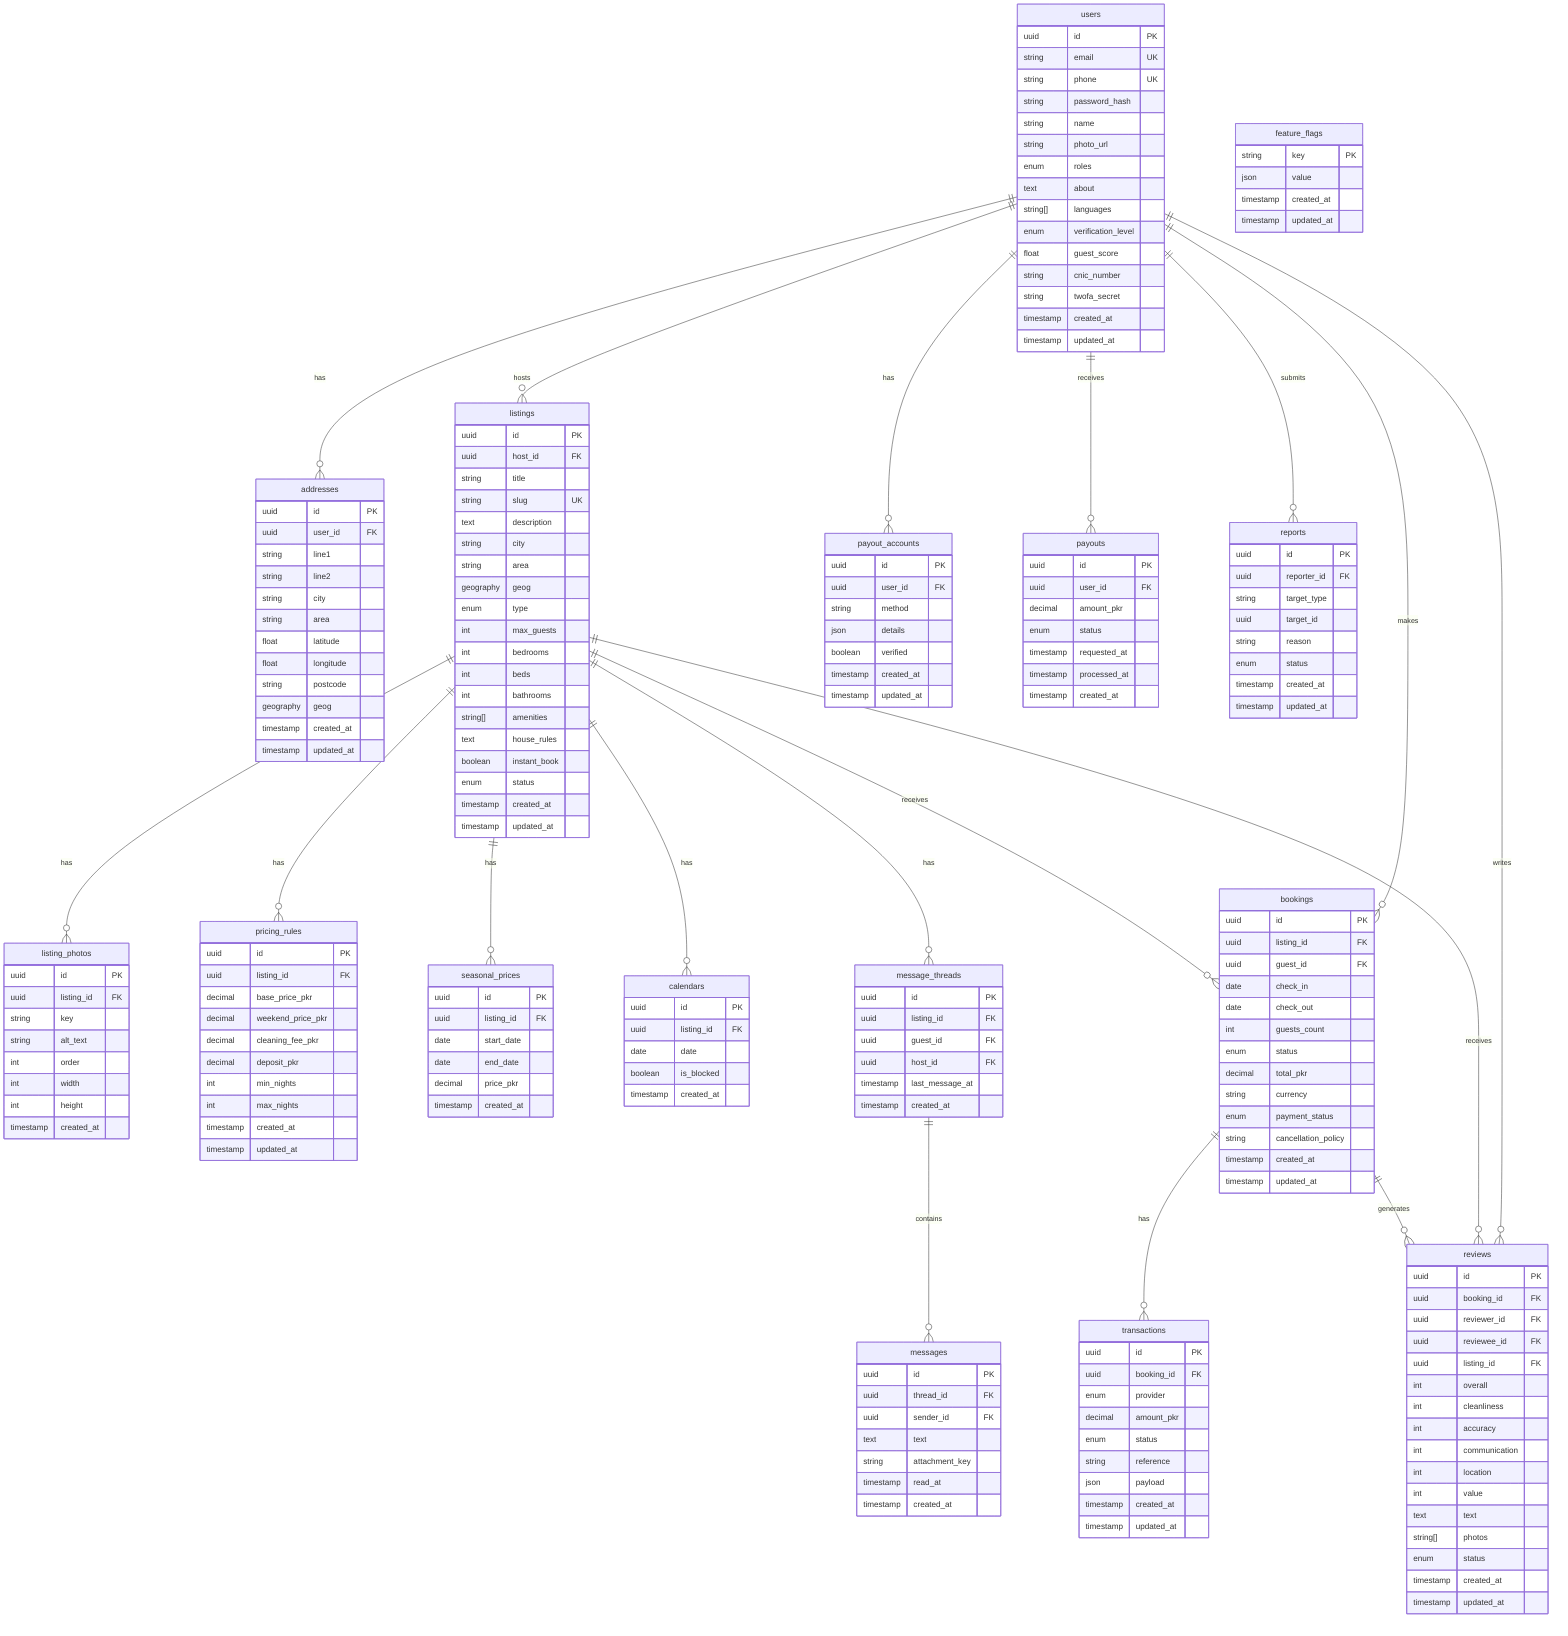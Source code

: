 erDiagram
    users {
        uuid id PK
        string email UK
        string phone UK
        string password_hash
        string name
        string photo_url
        enum roles
        text about
        string[] languages
        enum verification_level
        float guest_score
        string cnic_number
        string twofa_secret
        timestamp created_at
        timestamp updated_at
    }

    addresses {
        uuid id PK
        uuid user_id FK
        string line1
        string line2
        string city
        string area
        float latitude
        float longitude
        string postcode
        geography geog
        timestamp created_at
        timestamp updated_at
    }

    listings {
        uuid id PK
        uuid host_id FK
        string title
        string slug UK
        text description
        string city
        string area
        geography geog
        enum type
        int max_guests
        int bedrooms
        int beds
        int bathrooms
        string[] amenities
        text house_rules
        boolean instant_book
        enum status
        timestamp created_at
        timestamp updated_at
    }

    listing_photos {
        uuid id PK
        uuid listing_id FK
        string key
        string alt_text
        int order
        int width
        int height
        timestamp created_at
    }

    pricing_rules {
        uuid id PK
        uuid listing_id FK
        decimal base_price_pkr
        decimal weekend_price_pkr
        decimal cleaning_fee_pkr
        decimal deposit_pkr
        int min_nights
        int max_nights
        timestamp created_at
        timestamp updated_at
    }

    seasonal_prices {
        uuid id PK
        uuid listing_id FK
        date start_date
        date end_date
        decimal price_pkr
        timestamp created_at
    }

    calendars {
        uuid id PK
        uuid listing_id FK
        date date
        boolean is_blocked
        timestamp created_at
    }

    bookings {
        uuid id PK
        uuid listing_id FK
        uuid guest_id FK
        date check_in
        date check_out
        int guests_count
        enum status
        decimal total_pkr
        string currency
        enum payment_status
        string cancellation_policy
        timestamp created_at
        timestamp updated_at
    }

    transactions {
        uuid id PK
        uuid booking_id FK
        enum provider
        decimal amount_pkr
        enum status
        string reference
        json payload
        timestamp created_at
        timestamp updated_at
    }

    message_threads {
        uuid id PK
        uuid listing_id FK
        uuid guest_id FK
        uuid host_id FK
        timestamp last_message_at
        timestamp created_at
    }

    messages {
        uuid id PK
        uuid thread_id FK
        uuid sender_id FK
        text text
        string attachment_key
        timestamp read_at
        timestamp created_at
    }

    reviews {
        uuid id PK
        uuid booking_id FK
        uuid reviewer_id FK
        uuid reviewee_id FK
        uuid listing_id FK
        int overall
        int cleanliness
        int accuracy
        int communication
        int location
        int value
        text text
        string[] photos
        enum status
        timestamp created_at
        timestamp updated_at
    }

    payout_accounts {
        uuid id PK
        uuid user_id FK
        string method
        json details
        boolean verified
        timestamp created_at
        timestamp updated_at
    }

    payouts {
        uuid id PK
        uuid user_id FK
        decimal amount_pkr
        enum status
        timestamp requested_at
        timestamp processed_at
        timestamp created_at
    }

    feature_flags {
        string key PK
        json value
        timestamp created_at
        timestamp updated_at
    }

    reports {
        uuid id PK
        uuid reporter_id FK
        string target_type
        uuid target_id
        string reason
        enum status
        timestamp created_at
        timestamp updated_at
    }

    %% Relationships
    users ||--o{ addresses : "has"
    users ||--o{ listings : "hosts"
    users ||--o{ bookings : "makes"
    users ||--o{ reviews : "writes"
    users ||--o{ payout_accounts : "has"
    users ||--o{ payouts : "receives"
    users ||--o{ reports : "submits"

    listings ||--o{ listing_photos : "has"
    listings ||--o{ pricing_rules : "has"
    listings ||--o{ seasonal_prices : "has"
    listings ||--o{ calendars : "has"
    listings ||--o{ bookings : "receives"
    listings ||--o{ message_threads : "has"
    listings ||--o{ reviews : "receives"

    bookings ||--o{ transactions : "has"
    bookings ||--o{ reviews : "generates"

    message_threads ||--o{ messages : "contains"

    %% Constraints and indexes
    %% - Unique constraint on users.email and users.phone
    %% - Unique constraint on listings.slug
    %% - Exclusion constraint on bookings to prevent date overlaps
    %% - Spatial index on listings.geog for geo queries
    %% - Full-text search index on listings.title and description